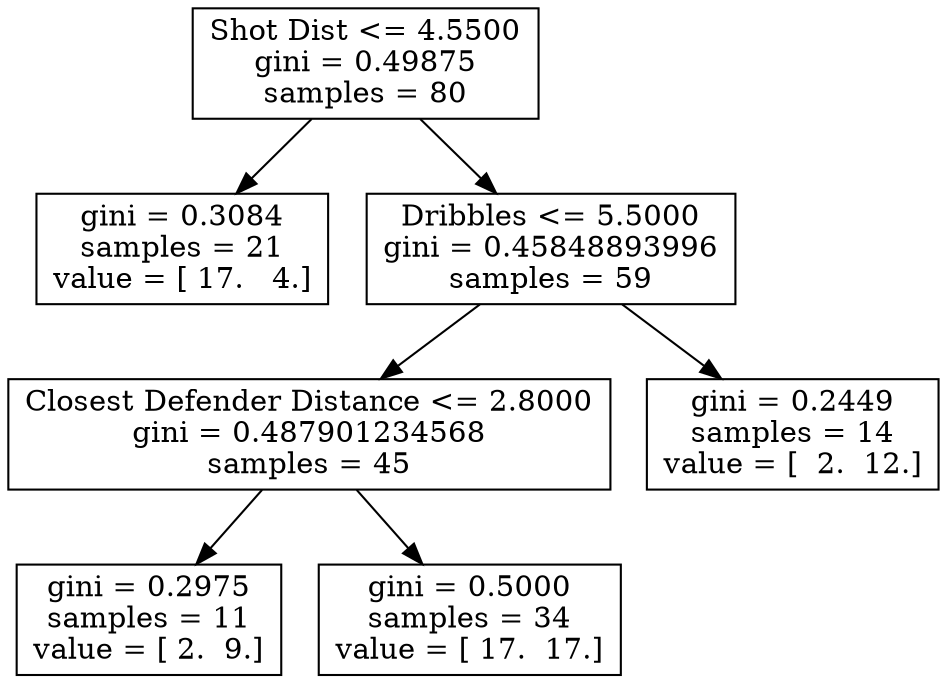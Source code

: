 digraph Tree {
0 [label="Shot Dist <= 4.5500\ngini = 0.49875\nsamples = 80", shape="box"] ;
1 [label="gini = 0.3084\nsamples = 21\nvalue = [ 17.   4.]", shape="box"] ;
0 -> 1 ;
2 [label="Dribbles <= 5.5000\ngini = 0.45848893996\nsamples = 59", shape="box"] ;
0 -> 2 ;
3 [label="Closest Defender Distance <= 2.8000\ngini = 0.487901234568\nsamples = 45", shape="box"] ;
2 -> 3 ;
4 [label="gini = 0.2975\nsamples = 11\nvalue = [ 2.  9.]", shape="box"] ;
3 -> 4 ;
5 [label="gini = 0.5000\nsamples = 34\nvalue = [ 17.  17.]", shape="box"] ;
3 -> 5 ;
6 [label="gini = 0.2449\nsamples = 14\nvalue = [  2.  12.]", shape="box"] ;
2 -> 6 ;
}